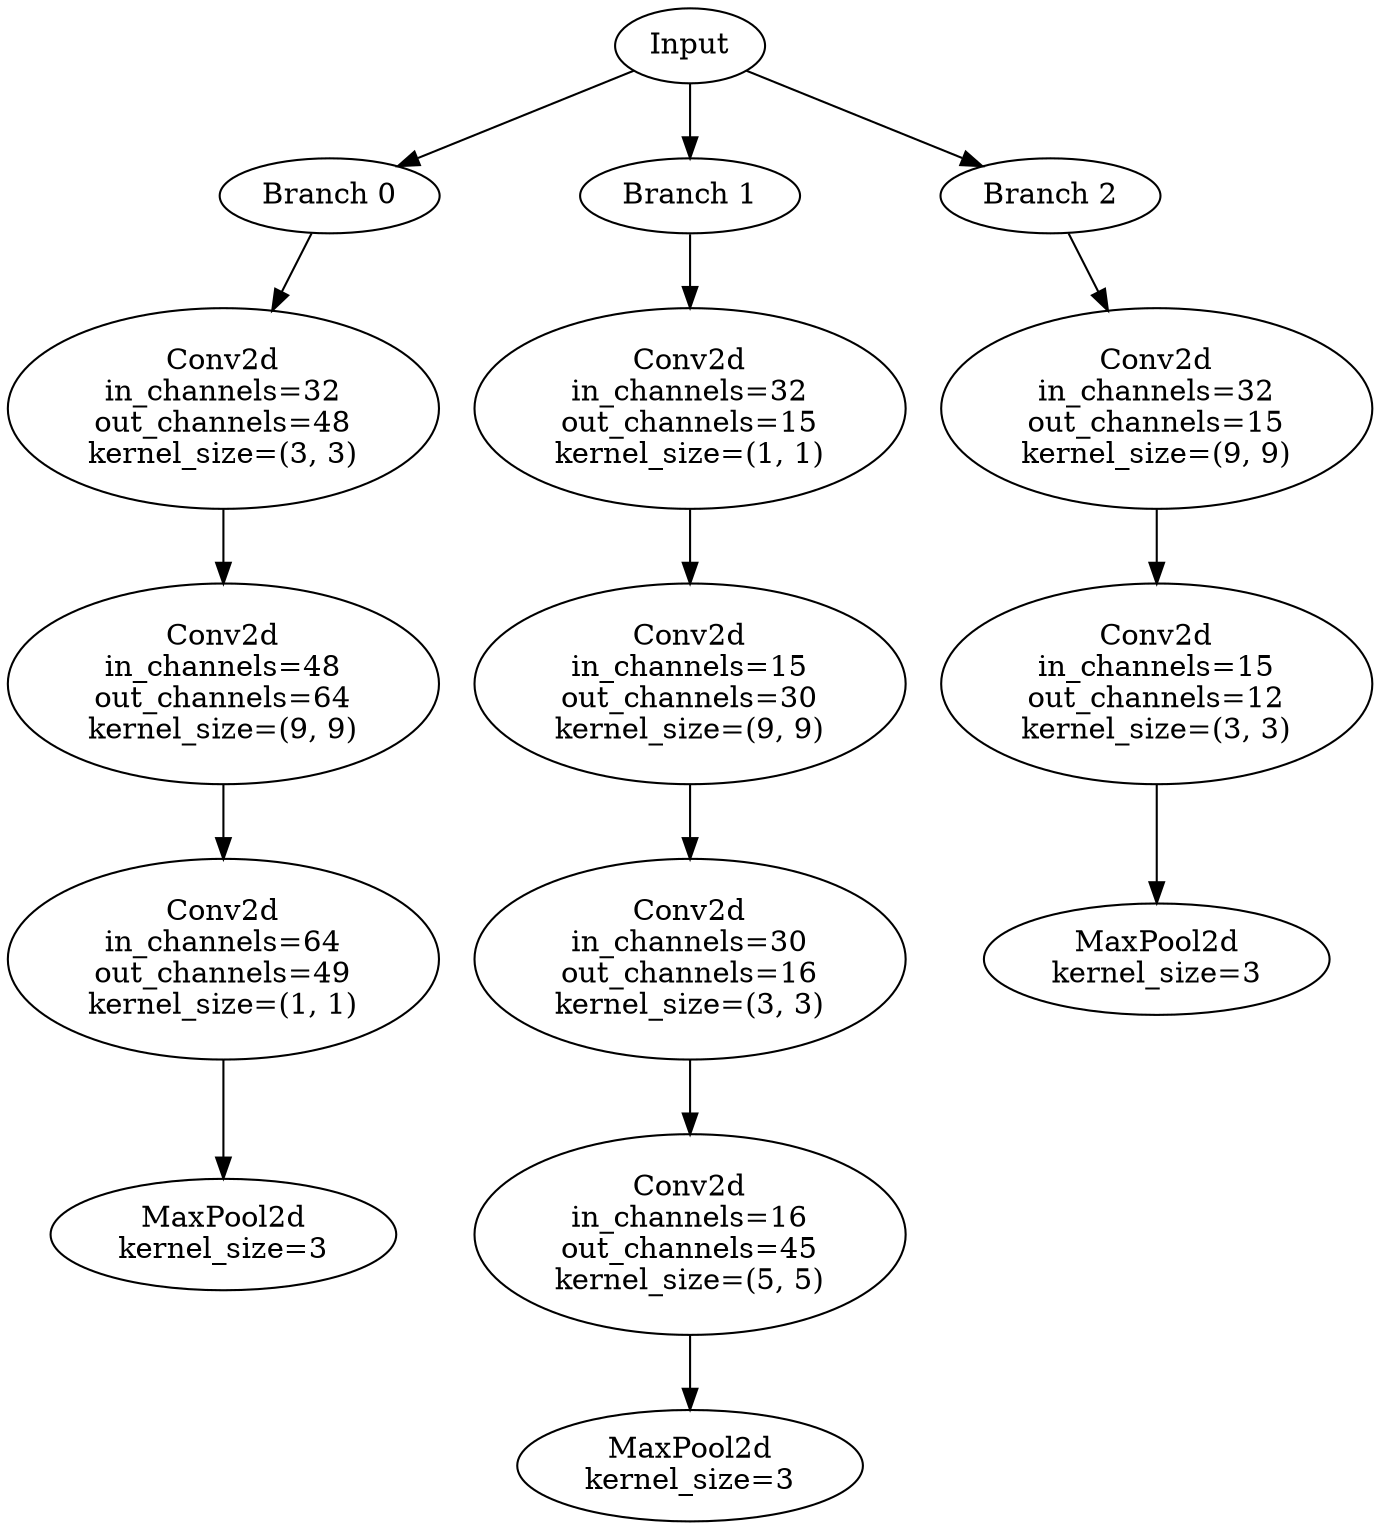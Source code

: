 // Inception Module - Coral 25
digraph {
	Input [label=Input]
	Branch_0 [label="Branch 0"]
	Input -> Branch_0
	Branch_0_Layer_0 [label="Conv2d
in_channels=32
out_channels=48
kernel_size=(3, 3)"]
	Branch_0 -> Branch_0_Layer_0
	Branch_0_Layer_1 [label="Conv2d
in_channels=48
out_channels=64
kernel_size=(9, 9)"]
	Branch_0_Layer_0 -> Branch_0_Layer_1
	Branch_0_Layer_2 [label="Conv2d
in_channels=64
out_channels=49
kernel_size=(1, 1)"]
	Branch_0_Layer_1 -> Branch_0_Layer_2
	Branch_0_Layer_3 [label="MaxPool2d
kernel_size=3"]
	Branch_0_Layer_2 -> Branch_0_Layer_3
	Branch_1 [label="Branch 1"]
	Input -> Branch_1
	Branch_1_Layer_0 [label="Conv2d
in_channels=32
out_channels=15
kernel_size=(1, 1)"]
	Branch_1 -> Branch_1_Layer_0
	Branch_1_Layer_1 [label="Conv2d
in_channels=15
out_channels=30
kernel_size=(9, 9)"]
	Branch_1_Layer_0 -> Branch_1_Layer_1
	Branch_1_Layer_2 [label="Conv2d
in_channels=30
out_channels=16
kernel_size=(3, 3)"]
	Branch_1_Layer_1 -> Branch_1_Layer_2
	Branch_1_Layer_3 [label="Conv2d
in_channels=16
out_channels=45
kernel_size=(5, 5)"]
	Branch_1_Layer_2 -> Branch_1_Layer_3
	Branch_1_Layer_4 [label="MaxPool2d
kernel_size=3"]
	Branch_1_Layer_3 -> Branch_1_Layer_4
	Branch_2 [label="Branch 2"]
	Input -> Branch_2
	Branch_2_Layer_0 [label="Conv2d
in_channels=32
out_channels=15
kernel_size=(9, 9)"]
	Branch_2 -> Branch_2_Layer_0
	Branch_2_Layer_1 [label="Conv2d
in_channels=15
out_channels=12
kernel_size=(3, 3)"]
	Branch_2_Layer_0 -> Branch_2_Layer_1
	Branch_2_Layer_2 [label="MaxPool2d
kernel_size=3"]
	Branch_2_Layer_1 -> Branch_2_Layer_2
}
